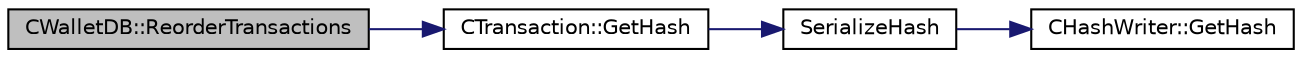 digraph "CWalletDB::ReorderTransactions"
{
  edge [fontname="Helvetica",fontsize="10",labelfontname="Helvetica",labelfontsize="10"];
  node [fontname="Helvetica",fontsize="10",shape=record];
  rankdir="LR";
  Node869 [label="CWalletDB::ReorderTransactions",height=0.2,width=0.4,color="black", fillcolor="grey75", style="filled", fontcolor="black"];
  Node869 -> Node870 [color="midnightblue",fontsize="10",style="solid",fontname="Helvetica"];
  Node870 [label="CTransaction::GetHash",height=0.2,width=0.4,color="black", fillcolor="white", style="filled",URL="$df/d43/class_c_transaction.html#a0b46d80e82ca324e82c2ce3fc1492bfa"];
  Node870 -> Node871 [color="midnightblue",fontsize="10",style="solid",fontname="Helvetica"];
  Node871 [label="SerializeHash",height=0.2,width=0.4,color="black", fillcolor="white", style="filled",URL="$db/dfb/hash_8h.html#a6de694e43f17c62025c6883965b65e63"];
  Node871 -> Node872 [color="midnightblue",fontsize="10",style="solid",fontname="Helvetica"];
  Node872 [label="CHashWriter::GetHash",height=0.2,width=0.4,color="black", fillcolor="white", style="filled",URL="$d2/def/class_c_hash_writer.html#ae94a937211502eabf19477630090093a"];
}
